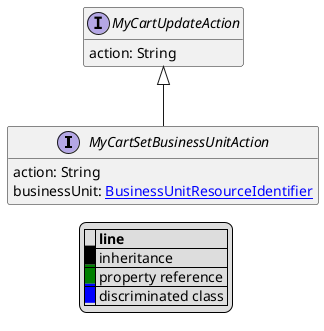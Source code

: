@startuml

hide empty fields
hide empty methods
legend
|= |= line |
|<back:black>   </back>| inheritance |
|<back:green>   </back>| property reference |
|<back:blue>   </back>| discriminated class |
endlegend
interface MyCartSetBusinessUnitAction [[MyCartSetBusinessUnitAction.svg]] extends MyCartUpdateAction {
    action: String
    businessUnit: [[BusinessUnitResourceIdentifier.svg BusinessUnitResourceIdentifier]]
}
interface MyCartUpdateAction [[MyCartUpdateAction.svg]]  {
    action: String
}





@enduml
